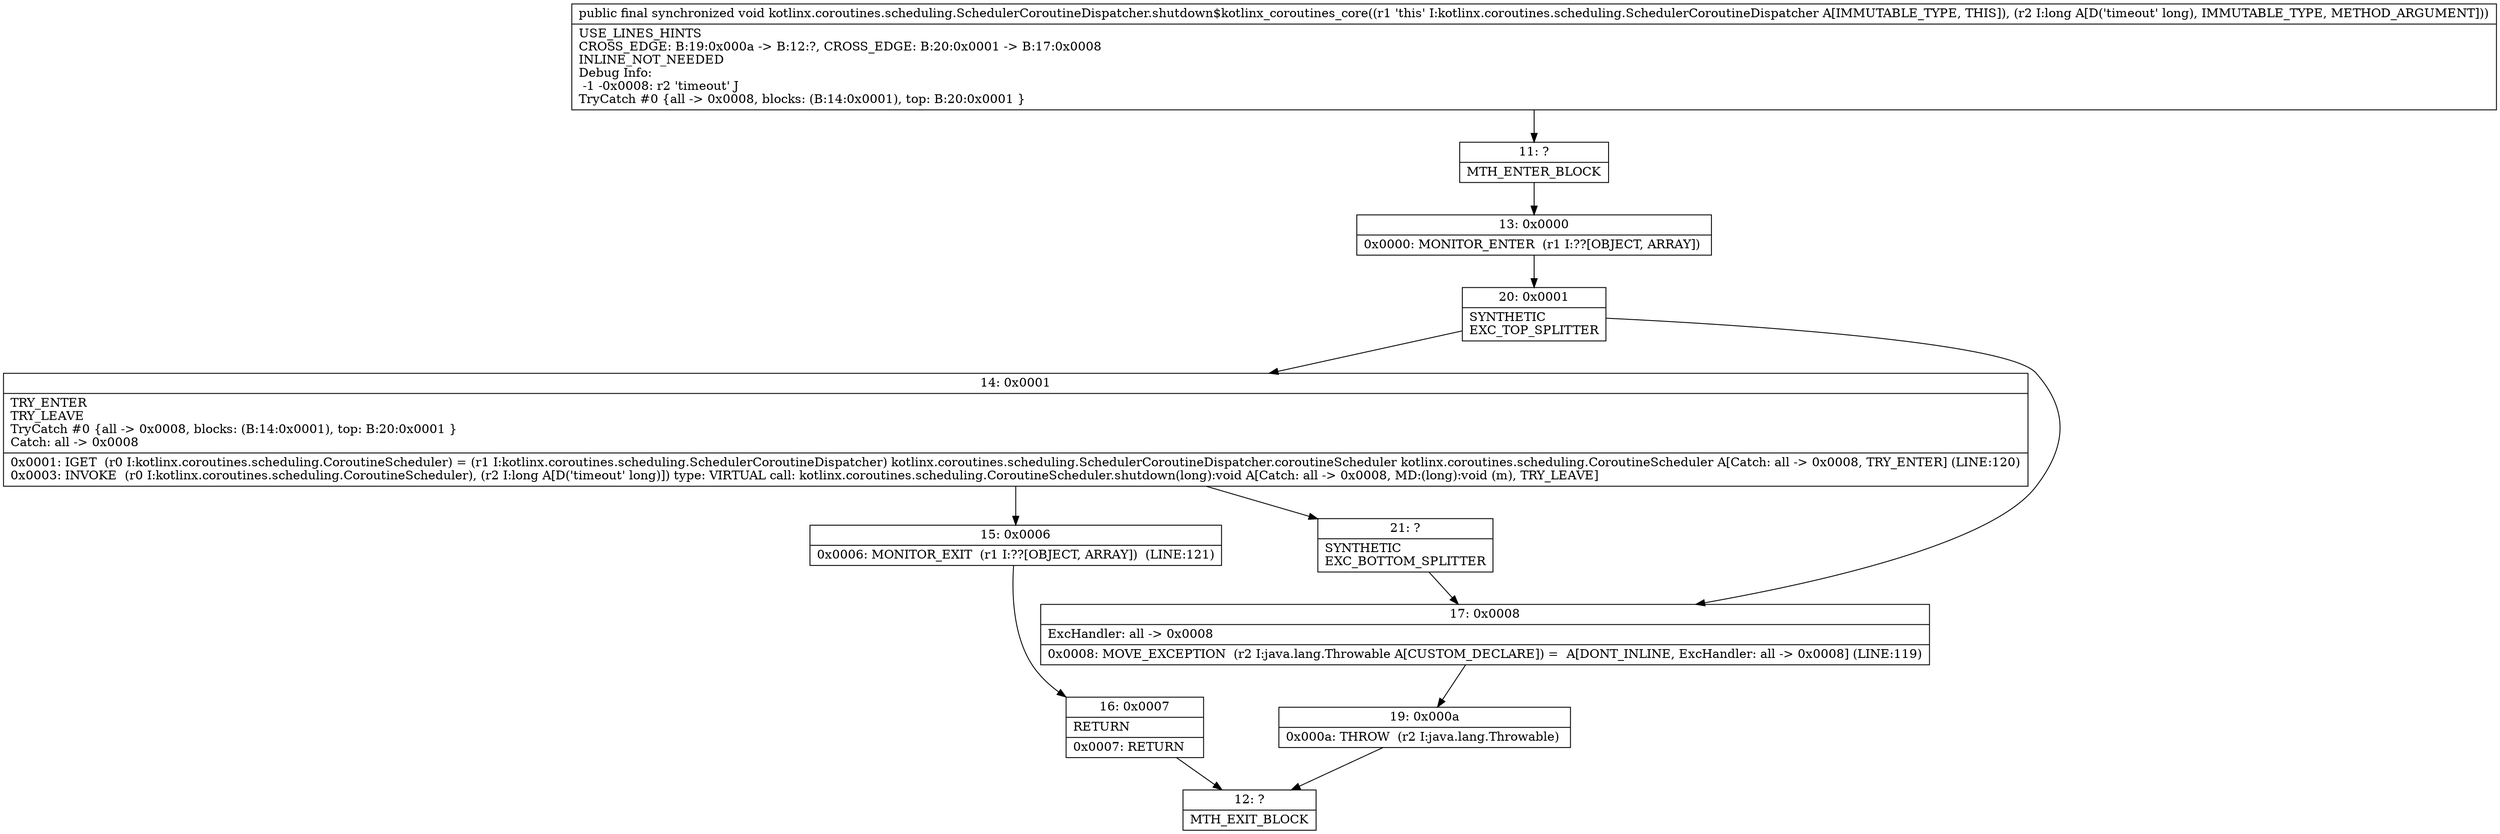 digraph "CFG forkotlinx.coroutines.scheduling.SchedulerCoroutineDispatcher.shutdown$kotlinx_coroutines_core(J)V" {
Node_11 [shape=record,label="{11\:\ ?|MTH_ENTER_BLOCK\l}"];
Node_13 [shape=record,label="{13\:\ 0x0000|0x0000: MONITOR_ENTER  (r1 I:??[OBJECT, ARRAY]) \l}"];
Node_20 [shape=record,label="{20\:\ 0x0001|SYNTHETIC\lEXC_TOP_SPLITTER\l}"];
Node_14 [shape=record,label="{14\:\ 0x0001|TRY_ENTER\lTRY_LEAVE\lTryCatch #0 \{all \-\> 0x0008, blocks: (B:14:0x0001), top: B:20:0x0001 \}\lCatch: all \-\> 0x0008\l|0x0001: IGET  (r0 I:kotlinx.coroutines.scheduling.CoroutineScheduler) = (r1 I:kotlinx.coroutines.scheduling.SchedulerCoroutineDispatcher) kotlinx.coroutines.scheduling.SchedulerCoroutineDispatcher.coroutineScheduler kotlinx.coroutines.scheduling.CoroutineScheduler A[Catch: all \-\> 0x0008, TRY_ENTER] (LINE:120)\l0x0003: INVOKE  (r0 I:kotlinx.coroutines.scheduling.CoroutineScheduler), (r2 I:long A[D('timeout' long)]) type: VIRTUAL call: kotlinx.coroutines.scheduling.CoroutineScheduler.shutdown(long):void A[Catch: all \-\> 0x0008, MD:(long):void (m), TRY_LEAVE]\l}"];
Node_15 [shape=record,label="{15\:\ 0x0006|0x0006: MONITOR_EXIT  (r1 I:??[OBJECT, ARRAY])  (LINE:121)\l}"];
Node_16 [shape=record,label="{16\:\ 0x0007|RETURN\l|0x0007: RETURN   \l}"];
Node_12 [shape=record,label="{12\:\ ?|MTH_EXIT_BLOCK\l}"];
Node_21 [shape=record,label="{21\:\ ?|SYNTHETIC\lEXC_BOTTOM_SPLITTER\l}"];
Node_17 [shape=record,label="{17\:\ 0x0008|ExcHandler: all \-\> 0x0008\l|0x0008: MOVE_EXCEPTION  (r2 I:java.lang.Throwable A[CUSTOM_DECLARE]) =  A[DONT_INLINE, ExcHandler: all \-\> 0x0008] (LINE:119)\l}"];
Node_19 [shape=record,label="{19\:\ 0x000a|0x000a: THROW  (r2 I:java.lang.Throwable) \l}"];
MethodNode[shape=record,label="{public final synchronized void kotlinx.coroutines.scheduling.SchedulerCoroutineDispatcher.shutdown$kotlinx_coroutines_core((r1 'this' I:kotlinx.coroutines.scheduling.SchedulerCoroutineDispatcher A[IMMUTABLE_TYPE, THIS]), (r2 I:long A[D('timeout' long), IMMUTABLE_TYPE, METHOD_ARGUMENT]))  | USE_LINES_HINTS\lCROSS_EDGE: B:19:0x000a \-\> B:12:?, CROSS_EDGE: B:20:0x0001 \-\> B:17:0x0008\lINLINE_NOT_NEEDED\lDebug Info:\l  \-1 \-0x0008: r2 'timeout' J\lTryCatch #0 \{all \-\> 0x0008, blocks: (B:14:0x0001), top: B:20:0x0001 \}\l}"];
MethodNode -> Node_11;Node_11 -> Node_13;
Node_13 -> Node_20;
Node_20 -> Node_14;
Node_20 -> Node_17;
Node_14 -> Node_15;
Node_14 -> Node_21;
Node_15 -> Node_16;
Node_16 -> Node_12;
Node_21 -> Node_17;
Node_17 -> Node_19;
Node_19 -> Node_12;
}

